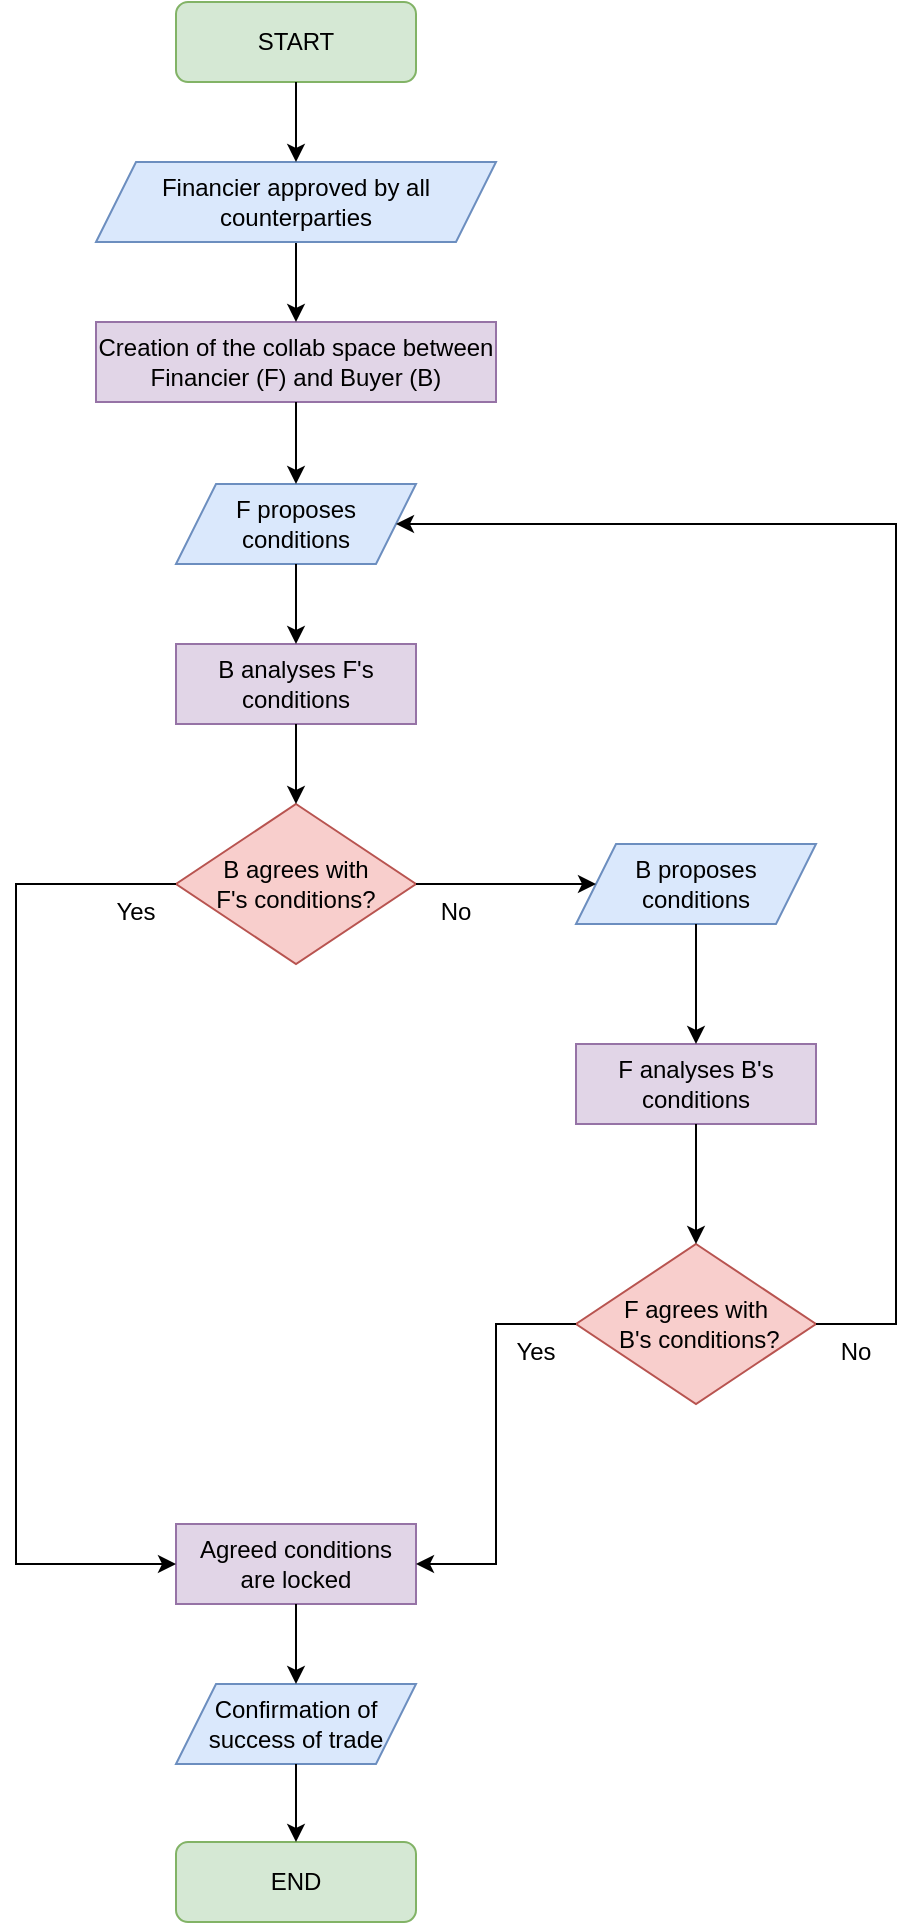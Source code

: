 <mxfile version="16.6.2" type="github">
  <diagram id="T9T_84OJomNytXF7J3cx" name="Page-1">
    <mxGraphModel dx="889" dy="569" grid="1" gridSize="10" guides="1" tooltips="1" connect="1" arrows="1" fold="1" page="1" pageScale="1" pageWidth="827" pageHeight="1169" math="0" shadow="0">
      <root>
        <mxCell id="0" />
        <mxCell id="1" parent="0" />
        <mxCell id="JOcwNh8WApF83PNUvyJ4-1" value="START" style="rounded=1;whiteSpace=wrap;html=1;fillColor=#d5e8d4;strokeColor=#82b366;" vertex="1" parent="1">
          <mxGeometry x="360" y="40" width="120" height="40" as="geometry" />
        </mxCell>
        <mxCell id="JOcwNh8WApF83PNUvyJ4-2" value="Creation of the collab space between Financier (F) and Buyer (B)" style="rounded=0;whiteSpace=wrap;html=1;fillColor=#e1d5e7;strokeColor=#9673a6;" vertex="1" parent="1">
          <mxGeometry x="320" y="200" width="200" height="40" as="geometry" />
        </mxCell>
        <mxCell id="JOcwNh8WApF83PNUvyJ4-3" value="F proposes&lt;br&gt;conditions" style="shape=parallelogram;perimeter=parallelogramPerimeter;whiteSpace=wrap;html=1;fixedSize=1;fillColor=#dae8fc;strokeColor=#6c8ebf;" vertex="1" parent="1">
          <mxGeometry x="360" y="281" width="120" height="40" as="geometry" />
        </mxCell>
        <mxCell id="JOcwNh8WApF83PNUvyJ4-4" value="B analyses F&#39;s conditions" style="rounded=0;whiteSpace=wrap;html=1;fillColor=#e1d5e7;strokeColor=#9673a6;" vertex="1" parent="1">
          <mxGeometry x="360" y="361" width="120" height="40" as="geometry" />
        </mxCell>
        <mxCell id="JOcwNh8WApF83PNUvyJ4-5" value="B agrees with&lt;br&gt;F&#39;s conditions?" style="rhombus;whiteSpace=wrap;html=1;fillColor=#f8cecc;strokeColor=#b85450;" vertex="1" parent="1">
          <mxGeometry x="360" y="441" width="120" height="80" as="geometry" />
        </mxCell>
        <mxCell id="JOcwNh8WApF83PNUvyJ4-6" value="END" style="rounded=1;whiteSpace=wrap;html=1;fillColor=#d5e8d4;strokeColor=#82b366;" vertex="1" parent="1">
          <mxGeometry x="360" y="960" width="120" height="40" as="geometry" />
        </mxCell>
        <mxCell id="JOcwNh8WApF83PNUvyJ4-7" value="B proposes&lt;br&gt;conditions" style="shape=parallelogram;perimeter=parallelogramPerimeter;whiteSpace=wrap;html=1;fixedSize=1;fillColor=#dae8fc;strokeColor=#6c8ebf;" vertex="1" parent="1">
          <mxGeometry x="560" y="461" width="120" height="40" as="geometry" />
        </mxCell>
        <mxCell id="JOcwNh8WApF83PNUvyJ4-8" value="F agrees with&lt;br&gt;&amp;nbsp;B&#39;s conditions?" style="rhombus;whiteSpace=wrap;html=1;fillColor=#f8cecc;strokeColor=#b85450;" vertex="1" parent="1">
          <mxGeometry x="560" y="661" width="120" height="80" as="geometry" />
        </mxCell>
        <mxCell id="JOcwNh8WApF83PNUvyJ4-9" value="F analyses B&#39;s conditions" style="rounded=0;whiteSpace=wrap;html=1;fillColor=#e1d5e7;strokeColor=#9673a6;" vertex="1" parent="1">
          <mxGeometry x="560" y="561" width="120" height="40" as="geometry" />
        </mxCell>
        <mxCell id="JOcwNh8WApF83PNUvyJ4-10" value="Agreed conditions&lt;br&gt;are locked" style="rounded=0;whiteSpace=wrap;html=1;fillColor=#e1d5e7;strokeColor=#9673a6;" vertex="1" parent="1">
          <mxGeometry x="360" y="801" width="120" height="40" as="geometry" />
        </mxCell>
        <mxCell id="JOcwNh8WApF83PNUvyJ4-11" value="Confirmation of success of trade" style="shape=parallelogram;perimeter=parallelogramPerimeter;whiteSpace=wrap;html=1;fixedSize=1;fillColor=#dae8fc;strokeColor=#6c8ebf;" vertex="1" parent="1">
          <mxGeometry x="360" y="881" width="120" height="40" as="geometry" />
        </mxCell>
        <mxCell id="JOcwNh8WApF83PNUvyJ4-13" value="" style="endArrow=classic;html=1;rounded=0;exitX=0.5;exitY=1;exitDx=0;exitDy=0;entryX=0.5;entryY=0;entryDx=0;entryDy=0;" edge="1" parent="1" source="JOcwNh8WApF83PNUvyJ4-2" target="JOcwNh8WApF83PNUvyJ4-3">
          <mxGeometry width="50" height="50" relative="1" as="geometry">
            <mxPoint x="390" y="420" as="sourcePoint" />
            <mxPoint x="440" y="370" as="targetPoint" />
          </mxGeometry>
        </mxCell>
        <mxCell id="JOcwNh8WApF83PNUvyJ4-14" value="" style="endArrow=classic;html=1;rounded=0;exitX=0.5;exitY=1;exitDx=0;exitDy=0;entryX=0.5;entryY=0;entryDx=0;entryDy=0;" edge="1" parent="1" source="JOcwNh8WApF83PNUvyJ4-3" target="JOcwNh8WApF83PNUvyJ4-4">
          <mxGeometry width="50" height="50" relative="1" as="geometry">
            <mxPoint x="390" y="381" as="sourcePoint" />
            <mxPoint x="440" y="331" as="targetPoint" />
          </mxGeometry>
        </mxCell>
        <mxCell id="JOcwNh8WApF83PNUvyJ4-15" value="" style="endArrow=classic;html=1;rounded=0;exitX=0.5;exitY=1;exitDx=0;exitDy=0;entryX=0.5;entryY=0;entryDx=0;entryDy=0;" edge="1" parent="1" source="JOcwNh8WApF83PNUvyJ4-4" target="JOcwNh8WApF83PNUvyJ4-5">
          <mxGeometry width="50" height="50" relative="1" as="geometry">
            <mxPoint x="390" y="491" as="sourcePoint" />
            <mxPoint x="440" y="441" as="targetPoint" />
          </mxGeometry>
        </mxCell>
        <mxCell id="JOcwNh8WApF83PNUvyJ4-17" value="" style="endArrow=classic;html=1;rounded=0;exitX=1;exitY=0.5;exitDx=0;exitDy=0;entryX=0;entryY=0.5;entryDx=0;entryDy=0;" edge="1" parent="1" source="JOcwNh8WApF83PNUvyJ4-5" target="JOcwNh8WApF83PNUvyJ4-7">
          <mxGeometry width="50" height="50" relative="1" as="geometry">
            <mxPoint x="390" y="621" as="sourcePoint" />
            <mxPoint x="440" y="571" as="targetPoint" />
          </mxGeometry>
        </mxCell>
        <mxCell id="JOcwNh8WApF83PNUvyJ4-18" value="" style="endArrow=classic;html=1;rounded=0;exitX=0.5;exitY=1;exitDx=0;exitDy=0;" edge="1" parent="1" source="JOcwNh8WApF83PNUvyJ4-7" target="JOcwNh8WApF83PNUvyJ4-9">
          <mxGeometry width="50" height="50" relative="1" as="geometry">
            <mxPoint x="430" y="621" as="sourcePoint" />
            <mxPoint x="480" y="571" as="targetPoint" />
          </mxGeometry>
        </mxCell>
        <mxCell id="JOcwNh8WApF83PNUvyJ4-19" value="" style="endArrow=classic;html=1;rounded=0;exitX=0.5;exitY=1;exitDx=0;exitDy=0;entryX=0.5;entryY=0;entryDx=0;entryDy=0;" edge="1" parent="1" source="JOcwNh8WApF83PNUvyJ4-9" target="JOcwNh8WApF83PNUvyJ4-8">
          <mxGeometry width="50" height="50" relative="1" as="geometry">
            <mxPoint x="430" y="621" as="sourcePoint" />
            <mxPoint x="480" y="571" as="targetPoint" />
          </mxGeometry>
        </mxCell>
        <mxCell id="JOcwNh8WApF83PNUvyJ4-20" value="" style="edgeStyle=segmentEdgeStyle;endArrow=classic;html=1;rounded=0;exitX=0;exitY=0.5;exitDx=0;exitDy=0;entryX=1;entryY=0.5;entryDx=0;entryDy=0;" edge="1" parent="1" source="JOcwNh8WApF83PNUvyJ4-8" target="JOcwNh8WApF83PNUvyJ4-10">
          <mxGeometry width="50" height="50" relative="1" as="geometry">
            <mxPoint x="390" y="621" as="sourcePoint" />
            <mxPoint x="440" y="571" as="targetPoint" />
            <Array as="points">
              <mxPoint x="520" y="701" />
              <mxPoint x="520" y="821" />
            </Array>
          </mxGeometry>
        </mxCell>
        <mxCell id="JOcwNh8WApF83PNUvyJ4-21" value="" style="edgeStyle=segmentEdgeStyle;endArrow=classic;html=1;rounded=0;exitX=1;exitY=0.5;exitDx=0;exitDy=0;entryX=1;entryY=0.5;entryDx=0;entryDy=0;" edge="1" parent="1" source="JOcwNh8WApF83PNUvyJ4-8" target="JOcwNh8WApF83PNUvyJ4-3">
          <mxGeometry width="50" height="50" relative="1" as="geometry">
            <mxPoint x="390" y="621" as="sourcePoint" />
            <mxPoint x="440" y="571" as="targetPoint" />
            <Array as="points">
              <mxPoint x="720" y="701" />
              <mxPoint x="720" y="301" />
            </Array>
          </mxGeometry>
        </mxCell>
        <mxCell id="JOcwNh8WApF83PNUvyJ4-22" value="" style="endArrow=classic;html=1;rounded=0;exitX=0.5;exitY=1;exitDx=0;exitDy=0;entryX=0.5;entryY=0;entryDx=0;entryDy=0;" edge="1" parent="1" source="JOcwNh8WApF83PNUvyJ4-10" target="JOcwNh8WApF83PNUvyJ4-11">
          <mxGeometry width="50" height="50" relative="1" as="geometry">
            <mxPoint x="390" y="701" as="sourcePoint" />
            <mxPoint x="440" y="651" as="targetPoint" />
          </mxGeometry>
        </mxCell>
        <mxCell id="JOcwNh8WApF83PNUvyJ4-23" value="" style="endArrow=classic;html=1;rounded=0;exitX=0.5;exitY=1;exitDx=0;exitDy=0;entryX=0.5;entryY=0;entryDx=0;entryDy=0;" edge="1" parent="1" source="JOcwNh8WApF83PNUvyJ4-11" target="JOcwNh8WApF83PNUvyJ4-6">
          <mxGeometry width="50" height="50" relative="1" as="geometry">
            <mxPoint x="390" y="891" as="sourcePoint" />
            <mxPoint x="440" y="841" as="targetPoint" />
          </mxGeometry>
        </mxCell>
        <mxCell id="JOcwNh8WApF83PNUvyJ4-26" style="edgeStyle=orthogonalEdgeStyle;rounded=0;orthogonalLoop=1;jettySize=auto;html=1;exitX=0.5;exitY=1;exitDx=0;exitDy=0;entryX=0.5;entryY=0;entryDx=0;entryDy=0;" edge="1" parent="1" source="JOcwNh8WApF83PNUvyJ4-24" target="JOcwNh8WApF83PNUvyJ4-2">
          <mxGeometry relative="1" as="geometry" />
        </mxCell>
        <mxCell id="JOcwNh8WApF83PNUvyJ4-24" value="Financier approved by all counterparties" style="shape=parallelogram;perimeter=parallelogramPerimeter;whiteSpace=wrap;html=1;fixedSize=1;fillColor=#dae8fc;strokeColor=#6c8ebf;" vertex="1" parent="1">
          <mxGeometry x="320" y="120" width="200" height="40" as="geometry" />
        </mxCell>
        <mxCell id="JOcwNh8WApF83PNUvyJ4-25" value="" style="endArrow=classic;html=1;rounded=0;exitX=0.5;exitY=1;exitDx=0;exitDy=0;entryX=0.5;entryY=0;entryDx=0;entryDy=0;" edge="1" parent="1" source="JOcwNh8WApF83PNUvyJ4-1" target="JOcwNh8WApF83PNUvyJ4-24">
          <mxGeometry width="50" height="50" relative="1" as="geometry">
            <mxPoint x="390" y="230" as="sourcePoint" />
            <mxPoint x="440" y="180" as="targetPoint" />
          </mxGeometry>
        </mxCell>
        <mxCell id="JOcwNh8WApF83PNUvyJ4-27" value="No" style="text;html=1;strokeColor=none;fillColor=none;align=center;verticalAlign=middle;whiteSpace=wrap;rounded=0;" vertex="1" parent="1">
          <mxGeometry x="680" y="700" width="40" height="30" as="geometry" />
        </mxCell>
        <mxCell id="JOcwNh8WApF83PNUvyJ4-29" value="" style="edgeStyle=segmentEdgeStyle;endArrow=classic;html=1;rounded=0;exitX=0;exitY=0.5;exitDx=0;exitDy=0;entryX=0;entryY=0.5;entryDx=0;entryDy=0;startArrow=none;" edge="1" parent="1" source="JOcwNh8WApF83PNUvyJ4-5" target="JOcwNh8WApF83PNUvyJ4-10">
          <mxGeometry width="50" height="50" relative="1" as="geometry">
            <mxPoint x="390" y="620" as="sourcePoint" />
            <mxPoint x="440" y="570" as="targetPoint" />
            <Array as="points">
              <mxPoint x="280" y="481" />
              <mxPoint x="280" y="821" />
            </Array>
          </mxGeometry>
        </mxCell>
        <mxCell id="JOcwNh8WApF83PNUvyJ4-30" value="Yes" style="text;html=1;strokeColor=none;fillColor=none;align=center;verticalAlign=middle;whiteSpace=wrap;rounded=0;" vertex="1" parent="1">
          <mxGeometry x="320" y="480" width="40" height="30" as="geometry" />
        </mxCell>
        <mxCell id="JOcwNh8WApF83PNUvyJ4-32" value="No" style="text;html=1;strokeColor=none;fillColor=none;align=center;verticalAlign=middle;whiteSpace=wrap;rounded=0;" vertex="1" parent="1">
          <mxGeometry x="480" y="480" width="40" height="30" as="geometry" />
        </mxCell>
        <mxCell id="JOcwNh8WApF83PNUvyJ4-33" value="Yes" style="text;html=1;strokeColor=none;fillColor=none;align=center;verticalAlign=middle;whiteSpace=wrap;rounded=0;" vertex="1" parent="1">
          <mxGeometry x="520" y="700" width="40" height="30" as="geometry" />
        </mxCell>
      </root>
    </mxGraphModel>
  </diagram>
</mxfile>
